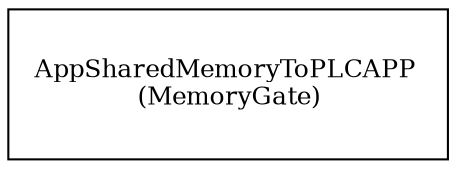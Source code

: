 digraph G {
bgcolor=white
AppSharedMemoryToPLCAPP [shape=record, style=filled, fillcolor=white, color=black,label=<<TABLE border="0" cellborder="0"><TR><TD width="60" height="60"><font point-size="12">AppSharedMemoryToPLCAPP <BR/>(MemoryGate)</font></TD></TR></TABLE>>]
}
